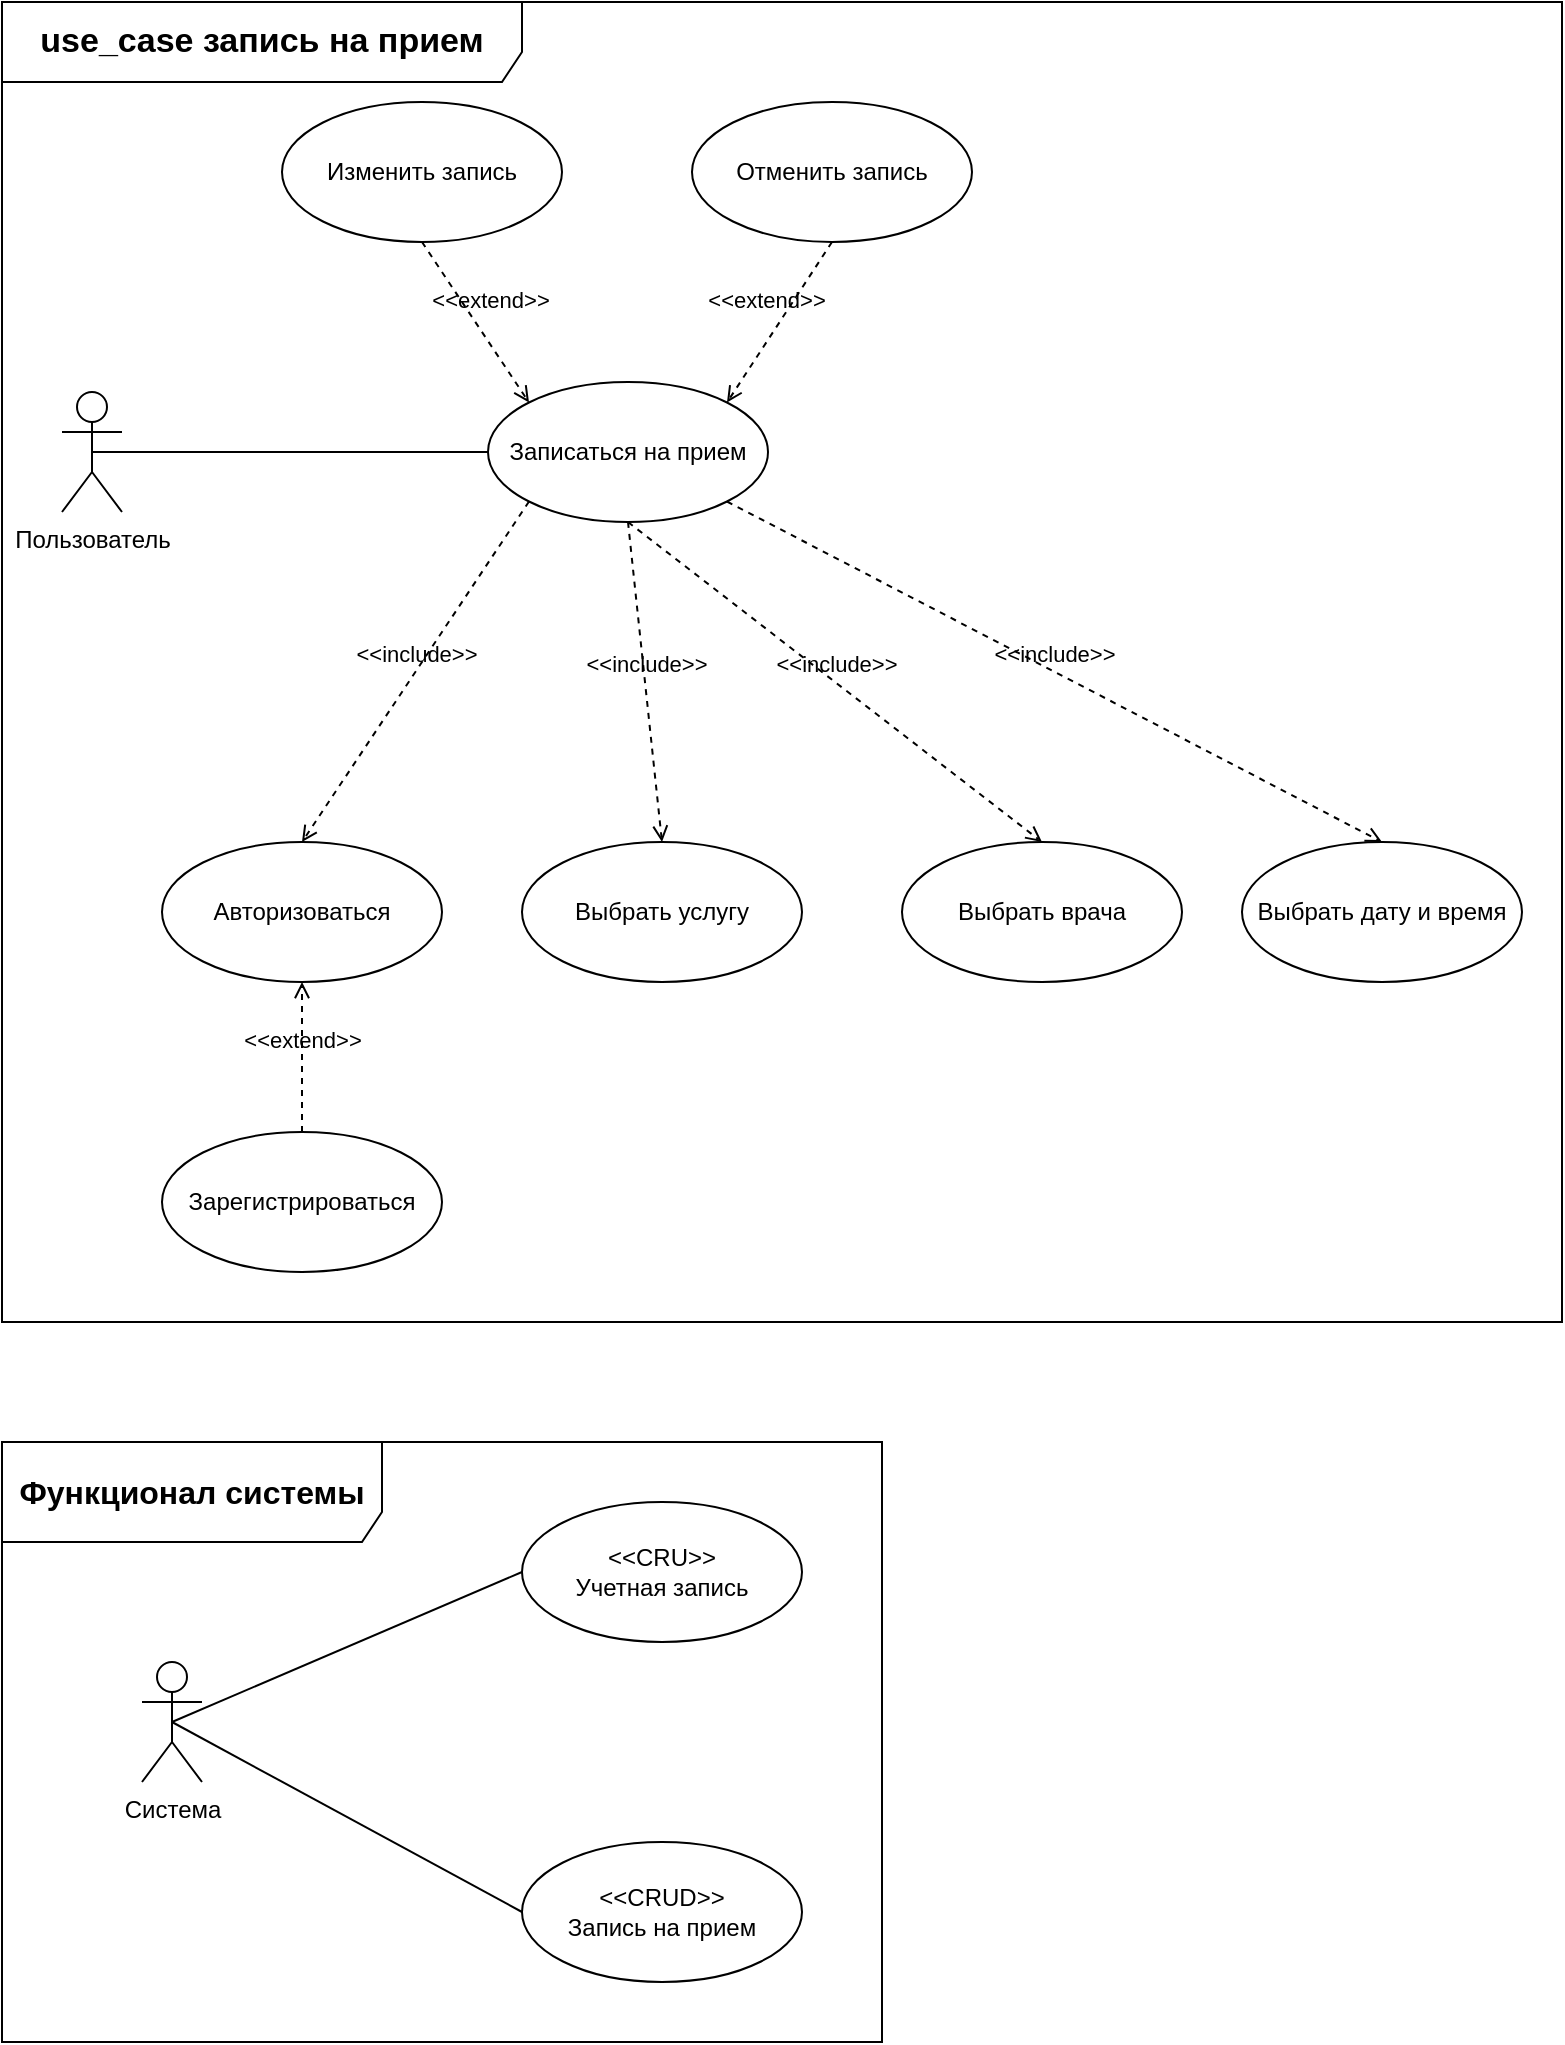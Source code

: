 <mxfile version="24.8.4">
  <diagram name="Страница — 1" id="uLeaWici2X27b1JlDTIq">
    <mxGraphModel dx="2206" dy="746" grid="1" gridSize="10" guides="1" tooltips="1" connect="1" arrows="1" fold="1" page="1" pageScale="1" pageWidth="827" pageHeight="1169" math="0" shadow="0">
      <root>
        <mxCell id="0" />
        <mxCell id="1" parent="0" />
        <mxCell id="7emMQCzF219VfqyF9DS_-23" style="edgeStyle=orthogonalEdgeStyle;rounded=0;orthogonalLoop=1;jettySize=auto;html=1;exitX=0.5;exitY=0.5;exitDx=0;exitDy=0;exitPerimeter=0;entryX=0;entryY=0.5;entryDx=0;entryDy=0;endArrow=none;endFill=0;" parent="1" source="7emMQCzF219VfqyF9DS_-1" target="7emMQCzF219VfqyF9DS_-7" edge="1">
          <mxGeometry relative="1" as="geometry" />
        </mxCell>
        <mxCell id="7emMQCzF219VfqyF9DS_-1" value="Пользователь" style="shape=umlActor;verticalLabelPosition=bottom;verticalAlign=top;html=1;outlineConnect=0;" parent="1" vertex="1">
          <mxGeometry x="-350" y="365" width="30" height="60" as="geometry" />
        </mxCell>
        <mxCell id="7emMQCzF219VfqyF9DS_-3" value="Отменить запись" style="ellipse;whiteSpace=wrap;html=1;" parent="1" vertex="1">
          <mxGeometry x="-35" y="220" width="140" height="70" as="geometry" />
        </mxCell>
        <mxCell id="7emMQCzF219VfqyF9DS_-4" value="Изменить запись" style="ellipse;whiteSpace=wrap;html=1;" parent="1" vertex="1">
          <mxGeometry x="-240" y="220" width="140" height="70" as="geometry" />
        </mxCell>
        <mxCell id="7emMQCzF219VfqyF9DS_-5" value="Авторизоваться" style="ellipse;whiteSpace=wrap;html=1;" parent="1" vertex="1">
          <mxGeometry x="-300" y="590" width="140" height="70" as="geometry" />
        </mxCell>
        <mxCell id="7emMQCzF219VfqyF9DS_-6" value="Выбрать услугу" style="ellipse;whiteSpace=wrap;html=1;" parent="1" vertex="1">
          <mxGeometry x="-120" y="590" width="140" height="70" as="geometry" />
        </mxCell>
        <mxCell id="7emMQCzF219VfqyF9DS_-7" value="Записаться на прием" style="ellipse;whiteSpace=wrap;html=1;" parent="1" vertex="1">
          <mxGeometry x="-137" y="360" width="140" height="70" as="geometry" />
        </mxCell>
        <mxCell id="7emMQCzF219VfqyF9DS_-8" value="&amp;lt;&amp;lt;extend&amp;gt;&amp;gt;" style="html=1;verticalAlign=bottom;labelBackgroundColor=none;endArrow=open;endFill=0;dashed=1;rounded=0;exitX=0.5;exitY=1;exitDx=0;exitDy=0;entryX=0;entryY=0;entryDx=0;entryDy=0;" parent="1" source="7emMQCzF219VfqyF9DS_-4" target="7emMQCzF219VfqyF9DS_-7" edge="1">
          <mxGeometry x="0.038" y="7" width="160" relative="1" as="geometry">
            <mxPoint x="-17" y="290" as="sourcePoint" />
            <mxPoint x="143" y="290" as="targetPoint" />
            <mxPoint as="offset" />
          </mxGeometry>
        </mxCell>
        <mxCell id="7emMQCzF219VfqyF9DS_-9" value="&amp;lt;&amp;lt;extend&amp;gt;&amp;gt;" style="html=1;verticalAlign=bottom;labelBackgroundColor=none;endArrow=open;endFill=0;dashed=1;rounded=0;exitX=0.5;exitY=1;exitDx=0;exitDy=0;entryX=1;entryY=0;entryDx=0;entryDy=0;" parent="1" source="7emMQCzF219VfqyF9DS_-3" target="7emMQCzF219VfqyF9DS_-7" edge="1">
          <mxGeometry x="0.038" y="-7" width="160" relative="1" as="geometry">
            <mxPoint x="-17" y="290" as="sourcePoint" />
            <mxPoint x="143" y="290" as="targetPoint" />
            <mxPoint as="offset" />
          </mxGeometry>
        </mxCell>
        <mxCell id="7emMQCzF219VfqyF9DS_-10" value="Выбрать врача" style="ellipse;whiteSpace=wrap;html=1;" parent="1" vertex="1">
          <mxGeometry x="70" y="590" width="140" height="70" as="geometry" />
        </mxCell>
        <mxCell id="7emMQCzF219VfqyF9DS_-11" value="Выбрать дату и время" style="ellipse;whiteSpace=wrap;html=1;" parent="1" vertex="1">
          <mxGeometry x="240" y="590" width="140" height="70" as="geometry" />
        </mxCell>
        <mxCell id="7emMQCzF219VfqyF9DS_-13" value="Зарегистрироваться" style="ellipse;whiteSpace=wrap;html=1;" parent="1" vertex="1">
          <mxGeometry x="-300" y="735" width="140" height="70" as="geometry" />
        </mxCell>
        <mxCell id="7emMQCzF219VfqyF9DS_-15" value="&amp;lt;&amp;lt;extend&amp;gt;&amp;gt;" style="html=1;verticalAlign=bottom;labelBackgroundColor=none;endArrow=open;endFill=0;dashed=1;rounded=0;exitX=0.5;exitY=0;exitDx=0;exitDy=0;entryX=0.5;entryY=1;entryDx=0;entryDy=0;" parent="1" source="7emMQCzF219VfqyF9DS_-13" target="7emMQCzF219VfqyF9DS_-5" edge="1">
          <mxGeometry width="160" relative="1" as="geometry">
            <mxPoint x="-20" y="675" as="sourcePoint" />
            <mxPoint x="140" y="675" as="targetPoint" />
          </mxGeometry>
        </mxCell>
        <mxCell id="7emMQCzF219VfqyF9DS_-16" value="&amp;lt;&amp;lt;include&amp;gt;&amp;gt;" style="html=1;verticalAlign=bottom;labelBackgroundColor=none;endArrow=open;endFill=0;dashed=1;rounded=0;exitX=0;exitY=1;exitDx=0;exitDy=0;entryX=0.5;entryY=0;entryDx=0;entryDy=0;" parent="1" source="7emMQCzF219VfqyF9DS_-7" target="7emMQCzF219VfqyF9DS_-5" edge="1">
          <mxGeometry width="160" relative="1" as="geometry">
            <mxPoint x="-10" y="590" as="sourcePoint" />
            <mxPoint x="150" y="590" as="targetPoint" />
          </mxGeometry>
        </mxCell>
        <mxCell id="7emMQCzF219VfqyF9DS_-17" value="&amp;lt;&amp;lt;include&amp;gt;&amp;gt;" style="html=1;verticalAlign=bottom;labelBackgroundColor=none;endArrow=open;endFill=0;dashed=1;rounded=0;exitX=0.5;exitY=1;exitDx=0;exitDy=0;entryX=0.5;entryY=0;entryDx=0;entryDy=0;" parent="1" source="7emMQCzF219VfqyF9DS_-7" target="7emMQCzF219VfqyF9DS_-6" edge="1">
          <mxGeometry width="160" relative="1" as="geometry">
            <mxPoint x="-50" y="640" as="sourcePoint" />
            <mxPoint x="-210" y="715" as="targetPoint" />
          </mxGeometry>
        </mxCell>
        <mxCell id="7emMQCzF219VfqyF9DS_-18" value="&amp;lt;&amp;lt;include&amp;gt;&amp;gt;" style="html=1;verticalAlign=bottom;labelBackgroundColor=none;endArrow=open;endFill=0;dashed=1;rounded=0;exitX=0.5;exitY=1;exitDx=0;exitDy=0;entryX=0.5;entryY=0;entryDx=0;entryDy=0;" parent="1" source="7emMQCzF219VfqyF9DS_-7" target="7emMQCzF219VfqyF9DS_-10" edge="1">
          <mxGeometry width="160" relative="1" as="geometry">
            <mxPoint x="-40" y="650" as="sourcePoint" />
            <mxPoint x="-200" y="725" as="targetPoint" />
          </mxGeometry>
        </mxCell>
        <mxCell id="7emMQCzF219VfqyF9DS_-19" value="&amp;lt;&amp;lt;include&amp;gt;&amp;gt;" style="html=1;verticalAlign=bottom;labelBackgroundColor=none;endArrow=open;endFill=0;dashed=1;rounded=0;exitX=1;exitY=1;exitDx=0;exitDy=0;entryX=0.5;entryY=0;entryDx=0;entryDy=0;" parent="1" source="7emMQCzF219VfqyF9DS_-7" target="7emMQCzF219VfqyF9DS_-11" edge="1">
          <mxGeometry width="160" relative="1" as="geometry">
            <mxPoint x="-30" y="660" as="sourcePoint" />
            <mxPoint x="-190" y="735" as="targetPoint" />
          </mxGeometry>
        </mxCell>
        <mxCell id="7emMQCzF219VfqyF9DS_-24" value="&lt;font style=&quot;font-size: 17px;&quot;&gt;&lt;b&gt;use_сase запись на прием&lt;/b&gt;&lt;/font&gt;" style="shape=umlFrame;whiteSpace=wrap;html=1;pointerEvents=0;width=260;height=40;" parent="1" vertex="1">
          <mxGeometry x="-380" y="170" width="780" height="660" as="geometry" />
        </mxCell>
        <mxCell id="7emMQCzF219VfqyF9DS_-25" value="&lt;font style=&quot;font-size: 16px;&quot;&gt;&lt;b&gt;Функционал системы&lt;/b&gt;&lt;/font&gt;" style="shape=umlFrame;whiteSpace=wrap;html=1;pointerEvents=0;width=190;height=50;" parent="1" vertex="1">
          <mxGeometry x="-380" y="890" width="440" height="300" as="geometry" />
        </mxCell>
        <mxCell id="7emMQCzF219VfqyF9DS_-29" style="rounded=0;orthogonalLoop=1;jettySize=auto;html=1;exitX=0.5;exitY=0.5;exitDx=0;exitDy=0;exitPerimeter=0;entryX=0;entryY=0.5;entryDx=0;entryDy=0;endArrow=none;endFill=0;" parent="1" source="7emMQCzF219VfqyF9DS_-26" target="7emMQCzF219VfqyF9DS_-28" edge="1">
          <mxGeometry relative="1" as="geometry" />
        </mxCell>
        <mxCell id="7emMQCzF219VfqyF9DS_-30" style="rounded=0;orthogonalLoop=1;jettySize=auto;html=1;exitX=0.5;exitY=0.5;exitDx=0;exitDy=0;exitPerimeter=0;entryX=0;entryY=0.5;entryDx=0;entryDy=0;endArrow=none;endFill=0;" parent="1" source="7emMQCzF219VfqyF9DS_-26" target="7emMQCzF219VfqyF9DS_-27" edge="1">
          <mxGeometry relative="1" as="geometry" />
        </mxCell>
        <mxCell id="7emMQCzF219VfqyF9DS_-26" value="Система" style="shape=umlActor;verticalLabelPosition=bottom;verticalAlign=top;html=1;" parent="1" vertex="1">
          <mxGeometry x="-310" y="1000" width="30" height="60" as="geometry" />
        </mxCell>
        <mxCell id="7emMQCzF219VfqyF9DS_-27" value="&amp;lt;&amp;lt;CRU&amp;gt;&amp;gt;&lt;div&gt;Учетная запись&lt;/div&gt;" style="ellipse;whiteSpace=wrap;html=1;" parent="1" vertex="1">
          <mxGeometry x="-120" y="920" width="140" height="70" as="geometry" />
        </mxCell>
        <mxCell id="7emMQCzF219VfqyF9DS_-28" value="&amp;lt;&amp;lt;CRUD&amp;gt;&amp;gt;&lt;div&gt;Запись на прием&lt;/div&gt;" style="ellipse;whiteSpace=wrap;html=1;" parent="1" vertex="1">
          <mxGeometry x="-120" y="1090" width="140" height="70" as="geometry" />
        </mxCell>
      </root>
    </mxGraphModel>
  </diagram>
</mxfile>
